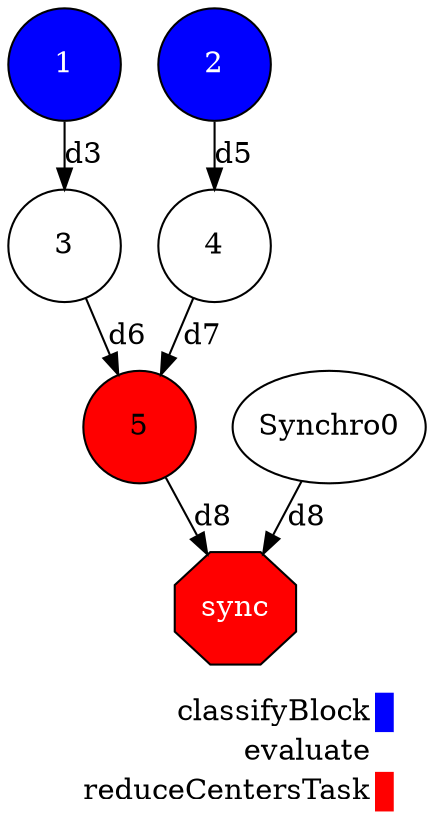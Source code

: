 digraph {
  rankdir=TB;
  labeljust="l";
  subgraph dependence_graph {
    ranksep=0.20;
    node[height=0.75];

1[shape=circle, style=filled fillcolor="#0000ff" fontcolor="#ffffff"];
2[shape=circle, style=filled fillcolor="#0000ff" fontcolor="#ffffff"];
3[shape=circle, style=filled fillcolor="#ffffff" fontcolor="#000000"];
1 -> 3[ label="d3" ];
4[shape=circle, style=filled fillcolor="#ffffff" fontcolor="#000000"];
2 -> 4[ label="d5" ];
5[shape=circle, style=filled fillcolor="#ff0000" fontcolor="#000000"];
3 -> 5[ label="d6" ];
4 -> 5[ label="d7" ];
Synchro1[label="sync", shape=octagon, style=filled fillcolor="#ff0000" fontcolor="#FFFFFF"];
5 -> Synchro1[ label="d8" ];
Synchro0 -> Synchro1[ label="d8" ];  }
  subgraph legend {
    rank=sink;
    node [shape=plaintext, height=0.75];
    ranksep=0.20;
    label = "Legend";
    key [label=<
      <table border="0" cellpadding="2" cellspacing="0" cellborder="0">
<tr>
<td align="right">classifyBlock</td>
<td bgcolor="#0000ff">&nbsp;</td>
</tr>
<tr>
<td align="right">evaluate</td>
<td bgcolor="#ffffff">&nbsp;</td>
</tr>
<tr>
<td align="right">reduceCentersTask</td>
<td bgcolor="#ff0000">&nbsp;</td>
</tr>
      </table>
    >]
  }
}
